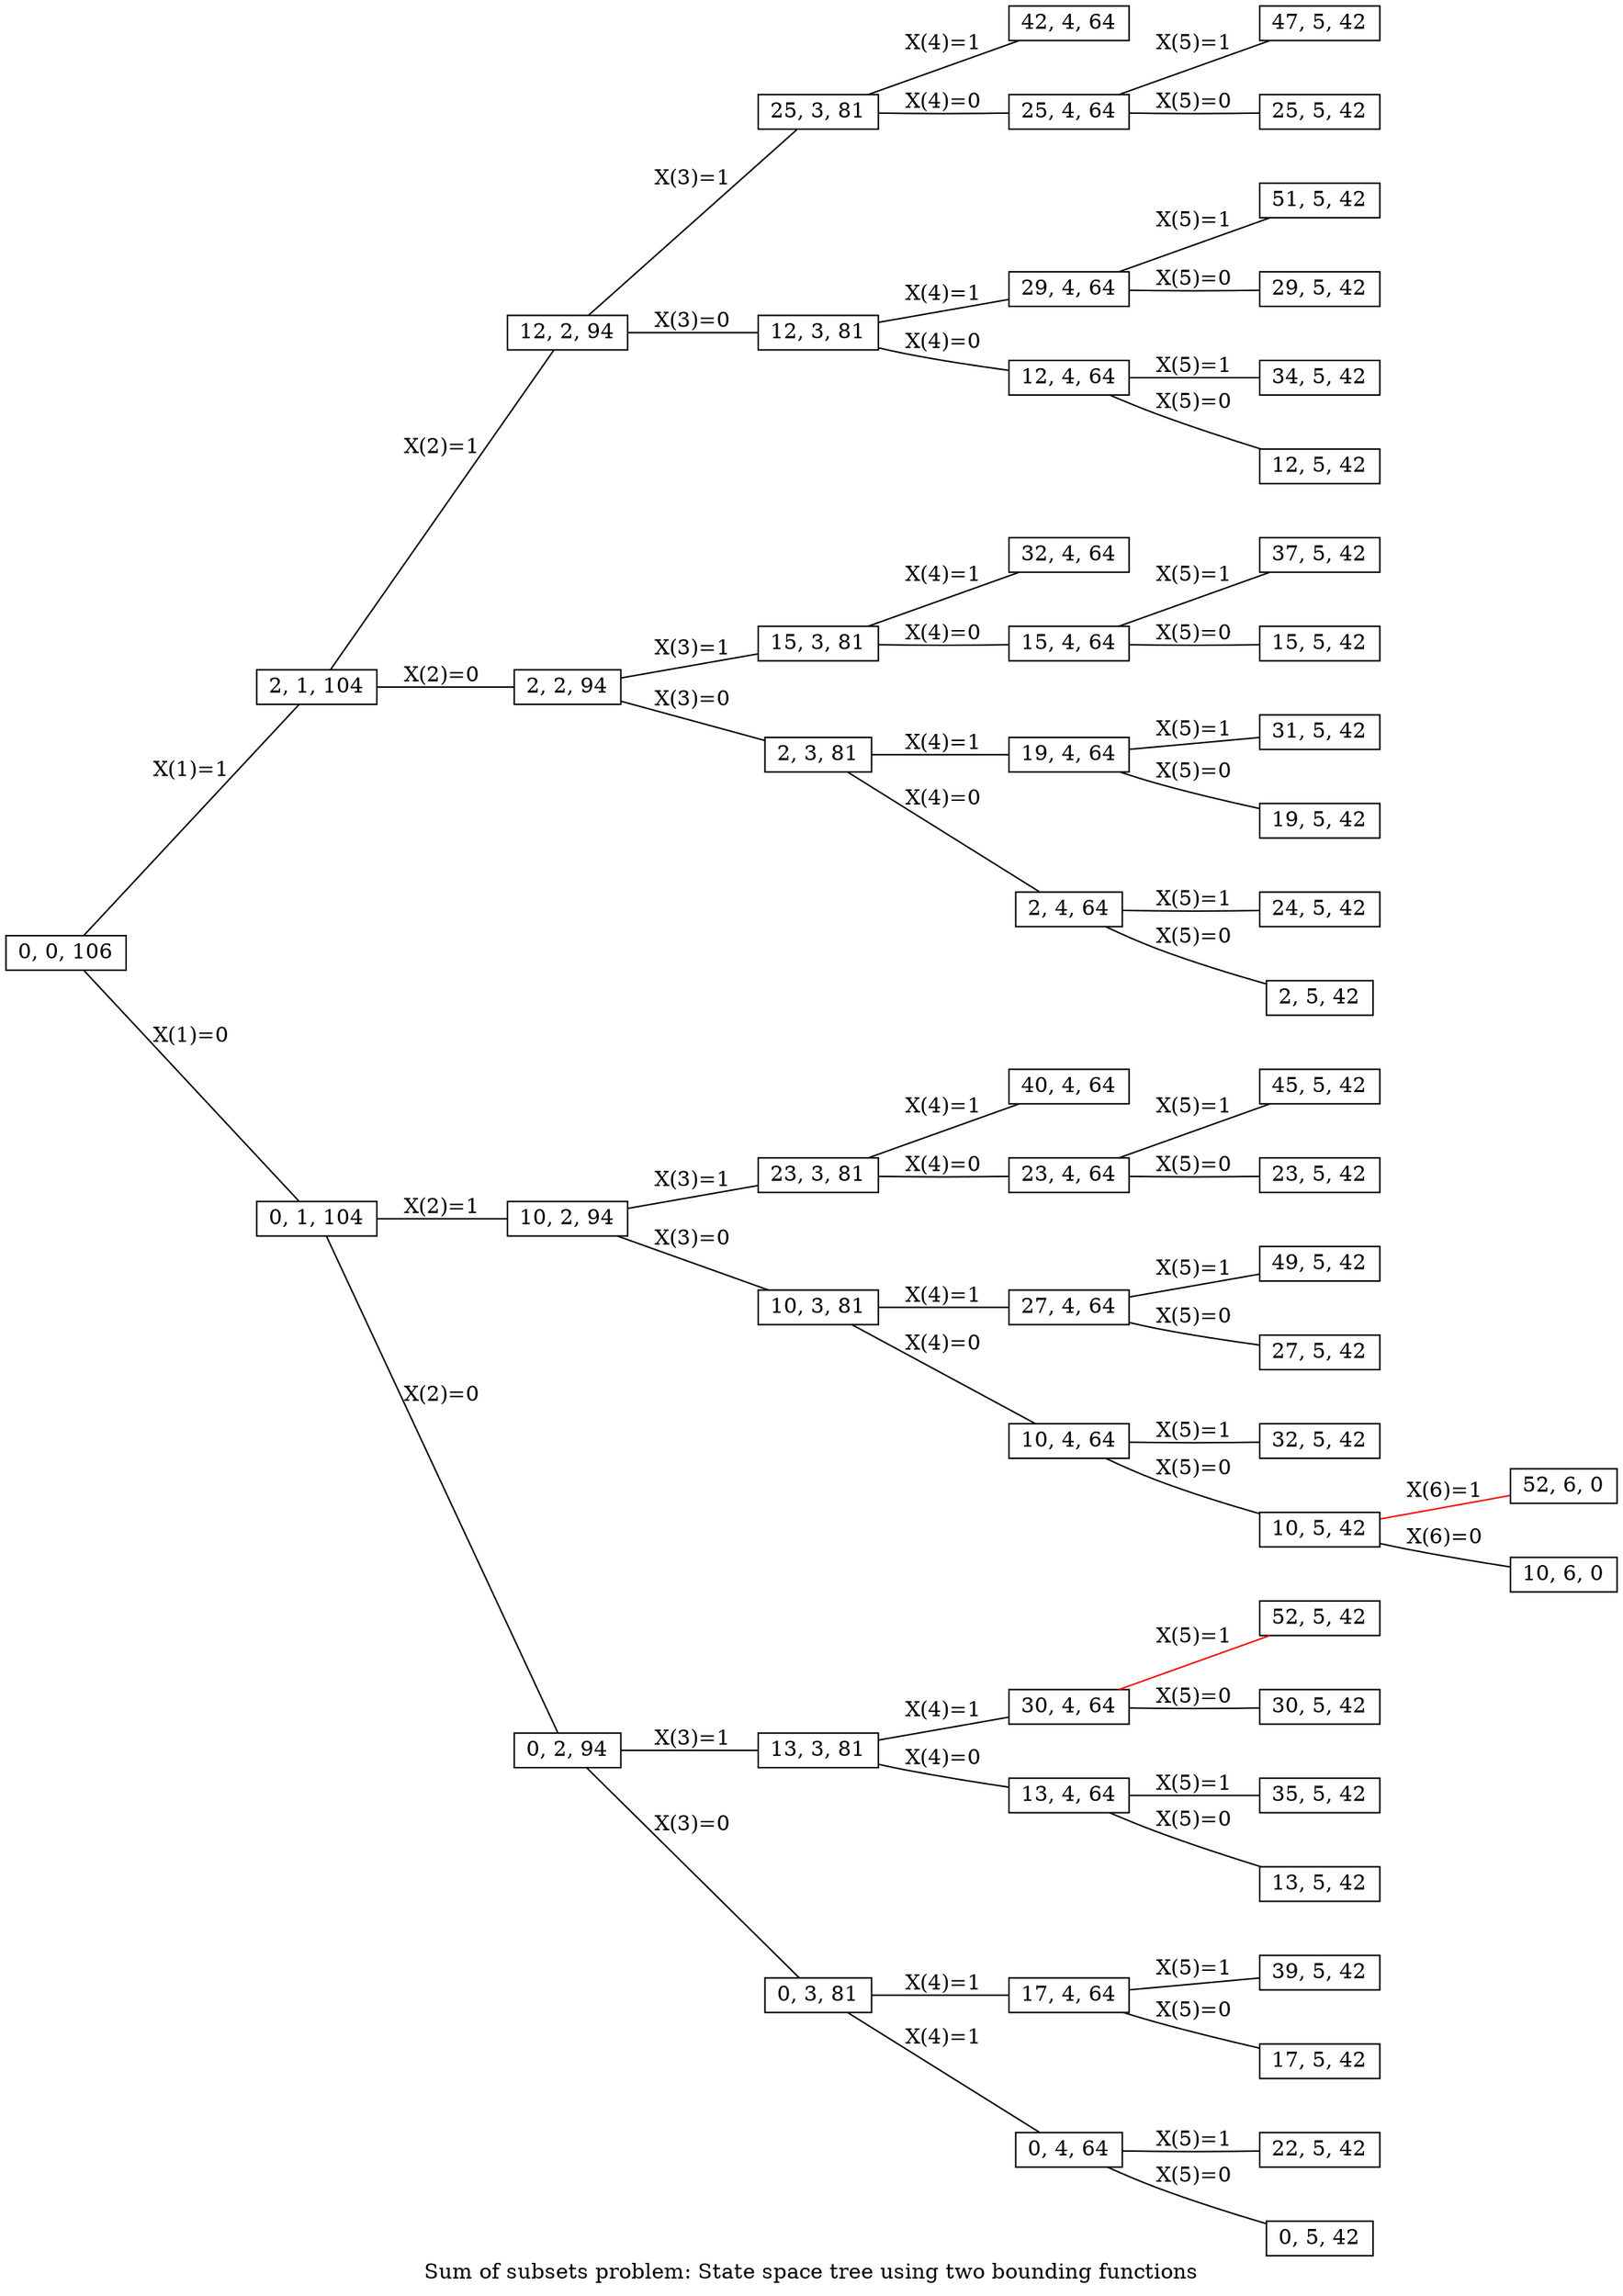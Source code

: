graph tree
{
    label="Sum of subsets problem: State space tree using two bounding functions"
	nodesep=0.5;
    rankdir=LR;
	charset="UTF-8";
	fixedsize=false;
    node [width=0, height=0, shape=box, concentrate=true];
    "0, 0, 106" -- "2, 1, 104"[label="X(1)=1"]
	"0, 0, 106" -- "0, 1, 104"[label="X(1)=0"]
	"2, 1, 104" -- "12, 2, 94"[label="X(2)=1"]
	"2, 1, 104" -- "2, 2, 94" [label="X(2)=0"]
	"0, 1, 104" -- "10, 2, 94"[label="X(2)=1"]
	"0, 1, 104" -- "0, 2, 94" [label="X(2)=0"]
	"12, 2, 94" -- "25, 3, 81"[label="X(3)=1"]
	"12, 2, 94" -- "12, 3, 81"[label="X(3)=0"]
	"2, 2, 94"  -- "15, 3, 81"[label="X(3)=1"]
	"2, 2, 94"  -- "2, 3, 81" [label="X(3)=0"]
	"10, 2, 94" -- "23, 3, 81"[label="X(3)=1"]
	"10, 2, 94" -- "10, 3, 81"[label="X(3)=0"]
	"0, 2, 94"  -- "13, 3, 81"[label="X(3)=1"]
	"0, 2, 94"  -- "0, 3, 81" [label="X(3)=0"]
	"25, 3, 81" -- "42, 4, 64"[label="X(4)=1"]
	"25, 3, 81" -- "25, 4, 64"[label="X(4)=0"]
	"12, 3, 81" -- "29, 4, 64"[label="X(4)=1"]
	"12, 3, 81" -- "12, 4, 64"[label="X(4)=0"]
	"15, 3, 81" -- "32, 4, 64"[label="X(4)=1"]
	"15, 3, 81" -- "15, 4, 64"[label="X(4)=0"]
	"2, 3, 81"  -- "19, 4, 64"[label="X(4)=1"]
	"2, 3, 81"  -- "2, 4, 64" [label="X(4)=0"]
	"23, 3, 81" -- "40, 4, 64"[label="X(4)=1"]
	"23, 3, 81" -- "23, 4, 64"[label="X(4)=0"]
	"10, 3, 81" -- "27, 4, 64"[label="X(4)=1"]
	"10, 3, 81" -- "10, 4, 64"[label="X(4)=0"]
	"13, 3, 81" -- "30, 4, 64"[label="X(4)=1"]
	"13, 3, 81" -- "13, 4, 64"[label="X(4)=0"]
	"0, 3, 81"  -- "17, 4, 64"[label="X(4)=1"]
	"0, 3, 81"  -- "0, 4, 64" [label="X(4)=1"]
	"25, 4, 64" -- "47, 5, 42"[label="X(5)=1"]
	"25, 4, 64" -- "25, 5, 42"[label="X(5)=0"]
	"29, 4, 64" -- "51, 5, 42"[label="X(5)=1"]
	"29, 4, 64" -- "29, 5, 42"[label="X(5)=0"]
	"12, 4, 64" -- "34, 5, 42"[label="X(5)=1"]
	"12, 4, 64" -- "12, 5, 42"[label="X(5)=0"]
	"15, 4, 64" -- "37, 5, 42"[label="X(5)=1"]
	"15, 4, 64" -- "15, 5, 42"[label="X(5)=0"]
	"19, 4, 64" -- "31, 5, 42"[label="X(5)=1"]
	"19, 4, 64" -- "19, 5, 42"[label="X(5)=0"]
	"2, 4, 64"  -- "24, 5, 42"[label="X(5)=1"]
	"2, 4, 64"  -- "2, 5, 42" [label="X(5)=0"]
	"23, 4, 64" -- "45, 5, 42"[label="X(5)=1"]
	"23, 4, 64" -- "23, 5, 42"[label="X(5)=0"]
	"27, 4, 64" -- "49, 5, 42"[label="X(5)=1"]
	"27, 4, 64" -- "27, 5, 42"[label="X(5)=0"]
	"10, 4, 64" -- "32, 5, 42"[label="X(5)=1"]
	"10, 4, 64" -- "10, 5, 42"[label="X(5)=0"]
	"30, 4, 64" -- "52, 5, 42"[color="red"][label="X(5)=1"]
	"30, 4, 64" -- "30, 5, 42"[label="X(5)=0"]
	"13, 4, 64" -- "35, 5, 42"[label="X(5)=1"]
	"13, 4, 64" -- "13, 5, 42"[label="X(5)=0"]
	"17, 4, 64" -- "39, 5, 42"[label="X(5)=1"]
	"17, 4, 64" -- "17, 5, 42"[label="X(5)=0"]
	"0, 4, 64"  -- "22, 5, 42"[label="X(5)=1"]
	"0, 4, 64"  -- "0, 5, 42" [label="X(5)=0"]
	"10, 5, 42" -- "52, 6, 0" [color="red"] [label="X(6)=1"]
	"10, 5, 42" -- "10, 6, 0" [label="X(6)=0"]
}

